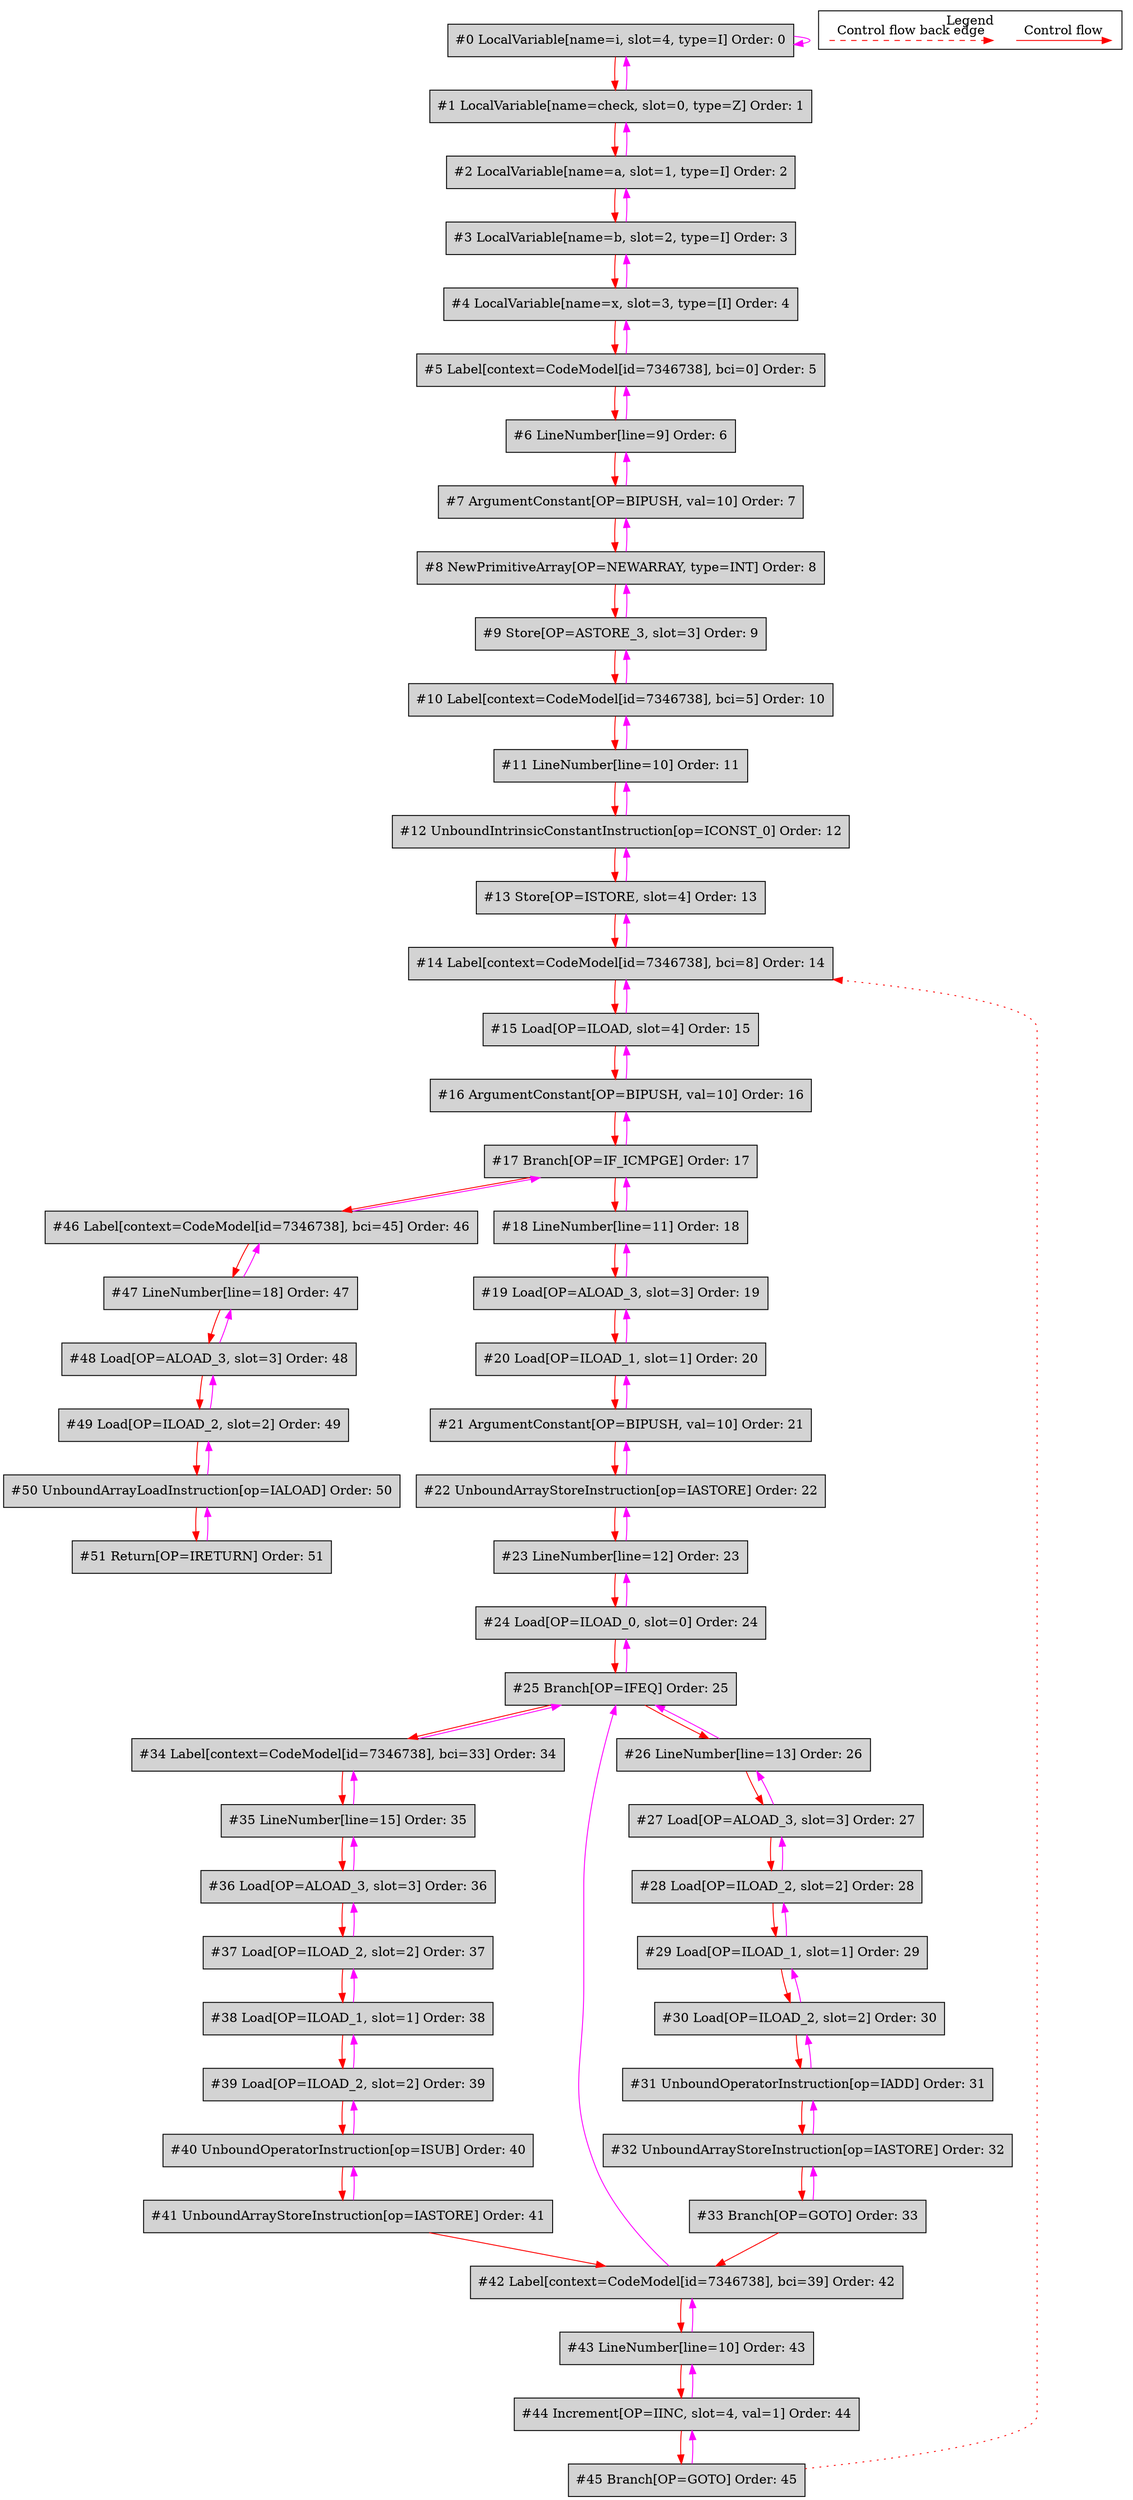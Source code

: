 digraph {
 ordering="in";
 node0[label="#0 LocalVariable[name=i, slot=4, type=I] Order: 0", shape=box, fillcolor=lightgrey, style=filled];
 node1[label="#1 LocalVariable[name=check, slot=0, type=Z] Order: 1", shape=box, fillcolor=lightgrey, style=filled];
 node2[label="#2 LocalVariable[name=a, slot=1, type=I] Order: 2", shape=box, fillcolor=lightgrey, style=filled];
 node3[label="#3 LocalVariable[name=b, slot=2, type=I] Order: 3", shape=box, fillcolor=lightgrey, style=filled];
 node4[label="#4 LocalVariable[name=x, slot=3, type=[I] Order: 4", shape=box, fillcolor=lightgrey, style=filled];
 node5[label="#5 Label[context=CodeModel[id=7346738], bci=0] Order: 5", shape=box, fillcolor=lightgrey, style=filled];
 node6[label="#6 LineNumber[line=9] Order: 6", shape=box, fillcolor=lightgrey, style=filled];
 node7[label="#7 ArgumentConstant[OP=BIPUSH, val=10] Order: 7", shape=box, fillcolor=lightgrey, style=filled];
 node8[label="#8 NewPrimitiveArray[OP=NEWARRAY, type=INT] Order: 8", shape=box, fillcolor=lightgrey, style=filled];
 node9[label="#9 Store[OP=ASTORE_3, slot=3] Order: 9", shape=box, fillcolor=lightgrey, style=filled];
 node10[label="#10 Label[context=CodeModel[id=7346738], bci=5] Order: 10", shape=box, fillcolor=lightgrey, style=filled];
 node11[label="#11 LineNumber[line=10] Order: 11", shape=box, fillcolor=lightgrey, style=filled];
 node12[label="#12 UnboundIntrinsicConstantInstruction[op=ICONST_0] Order: 12", shape=box, fillcolor=lightgrey, style=filled];
 node13[label="#13 Store[OP=ISTORE, slot=4] Order: 13", shape=box, fillcolor=lightgrey, style=filled];
 node14[label="#14 Label[context=CodeModel[id=7346738], bci=8] Order: 14", shape=box, fillcolor=lightgrey, style=filled];
 node15[label="#15 Load[OP=ILOAD, slot=4] Order: 15", shape=box, fillcolor=lightgrey, style=filled];
 node16[label="#16 ArgumentConstant[OP=BIPUSH, val=10] Order: 16", shape=box, fillcolor=lightgrey, style=filled];
 node17[label="#17 Branch[OP=IF_ICMPGE] Order: 17", shape=box, fillcolor=lightgrey, style=filled];
 node18[label="#18 LineNumber[line=11] Order: 18", shape=box, fillcolor=lightgrey, style=filled];
 node19[label="#19 Load[OP=ALOAD_3, slot=3] Order: 19", shape=box, fillcolor=lightgrey, style=filled];
 node20[label="#20 Load[OP=ILOAD_1, slot=1] Order: 20", shape=box, fillcolor=lightgrey, style=filled];
 node21[label="#21 ArgumentConstant[OP=BIPUSH, val=10] Order: 21", shape=box, fillcolor=lightgrey, style=filled];
 node22[label="#22 UnboundArrayStoreInstruction[op=IASTORE] Order: 22", shape=box, fillcolor=lightgrey, style=filled];
 node23[label="#23 LineNumber[line=12] Order: 23", shape=box, fillcolor=lightgrey, style=filled];
 node24[label="#24 Load[OP=ILOAD_0, slot=0] Order: 24", shape=box, fillcolor=lightgrey, style=filled];
 node25[label="#25 Branch[OP=IFEQ] Order: 25", shape=box, fillcolor=lightgrey, style=filled];
 node26[label="#26 LineNumber[line=13] Order: 26", shape=box, fillcolor=lightgrey, style=filled];
 node27[label="#27 Load[OP=ALOAD_3, slot=3] Order: 27", shape=box, fillcolor=lightgrey, style=filled];
 node28[label="#28 Load[OP=ILOAD_2, slot=2] Order: 28", shape=box, fillcolor=lightgrey, style=filled];
 node29[label="#29 Load[OP=ILOAD_1, slot=1] Order: 29", shape=box, fillcolor=lightgrey, style=filled];
 node30[label="#30 Load[OP=ILOAD_2, slot=2] Order: 30", shape=box, fillcolor=lightgrey, style=filled];
 node31[label="#31 UnboundOperatorInstruction[op=IADD] Order: 31", shape=box, fillcolor=lightgrey, style=filled];
 node32[label="#32 UnboundArrayStoreInstruction[op=IASTORE] Order: 32", shape=box, fillcolor=lightgrey, style=filled];
 node33[label="#33 Branch[OP=GOTO] Order: 33", shape=box, fillcolor=lightgrey, style=filled];
 node34[label="#34 Label[context=CodeModel[id=7346738], bci=33] Order: 34", shape=box, fillcolor=lightgrey, style=filled];
 node35[label="#35 LineNumber[line=15] Order: 35", shape=box, fillcolor=lightgrey, style=filled];
 node36[label="#36 Load[OP=ALOAD_3, slot=3] Order: 36", shape=box, fillcolor=lightgrey, style=filled];
 node37[label="#37 Load[OP=ILOAD_2, slot=2] Order: 37", shape=box, fillcolor=lightgrey, style=filled];
 node38[label="#38 Load[OP=ILOAD_1, slot=1] Order: 38", shape=box, fillcolor=lightgrey, style=filled];
 node39[label="#39 Load[OP=ILOAD_2, slot=2] Order: 39", shape=box, fillcolor=lightgrey, style=filled];
 node40[label="#40 UnboundOperatorInstruction[op=ISUB] Order: 40", shape=box, fillcolor=lightgrey, style=filled];
 node41[label="#41 UnboundArrayStoreInstruction[op=IASTORE] Order: 41", shape=box, fillcolor=lightgrey, style=filled];
 node42[label="#42 Label[context=CodeModel[id=7346738], bci=39] Order: 42", shape=box, fillcolor=lightgrey, style=filled];
 node43[label="#43 LineNumber[line=10] Order: 43", shape=box, fillcolor=lightgrey, style=filled];
 node44[label="#44 Increment[OP=IINC, slot=4, val=1] Order: 44", shape=box, fillcolor=lightgrey, style=filled];
 node45[label="#45 Branch[OP=GOTO] Order: 45", shape=box, fillcolor=lightgrey, style=filled];
 node46[label="#46 Label[context=CodeModel[id=7346738], bci=45] Order: 46", shape=box, fillcolor=lightgrey, style=filled];
 node47[label="#47 LineNumber[line=18] Order: 47", shape=box, fillcolor=lightgrey, style=filled];
 node48[label="#48 Load[OP=ALOAD_3, slot=3] Order: 48", shape=box, fillcolor=lightgrey, style=filled];
 node49[label="#49 Load[OP=ILOAD_2, slot=2] Order: 49", shape=box, fillcolor=lightgrey, style=filled];
 node50[label="#50 UnboundArrayLoadInstruction[op=IALOAD] Order: 50", shape=box, fillcolor=lightgrey, style=filled];
 node51[label="#51 Return[OP=IRETURN] Order: 51", shape=box, fillcolor=lightgrey, style=filled];
 node0 -> node0[color=fuchsia];
 node0 -> node1[color=red];
 node1 -> node0[color=fuchsia];
 node1 -> node2[color=red];
 node2 -> node1[color=fuchsia];
 node2 -> node3[color=red];
 node3 -> node2[color=fuchsia];
 node3 -> node4[color=red];
 node4 -> node3[color=fuchsia];
 node4 -> node5[color=red];
 node5 -> node4[color=fuchsia];
 node5 -> node6[color=red];
 node6 -> node5[color=fuchsia];
 node6 -> node7[color=red];
 node7 -> node6[color=fuchsia];
 node7 -> node8[color=red];
 node8 -> node7[color=fuchsia];
 node8 -> node9[color=red];
 node9 -> node8[color=fuchsia];
 node9 -> node10[color=red];
 node10 -> node9[color=fuchsia];
 node10 -> node11[color=red];
 node11 -> node10[color=fuchsia];
 node11 -> node12[color=red];
 node12 -> node11[color=fuchsia];
 node12 -> node13[color=red];
 node13 -> node12[color=fuchsia];
 node13 -> node14[color=red];
 node45 -> node14[color=red, style=dotted];
 node14 -> node13[color=fuchsia];
 node14 -> node15[color=red];
 node15 -> node14[color=fuchsia];
 node15 -> node16[color=red];
 node16 -> node15[color=fuchsia];
 node16 -> node17[color=red];
 node17 -> node16[color=fuchsia];
 node17 -> node18[color=red];
 node18 -> node17[color=fuchsia];
 node18 -> node19[color=red];
 node19 -> node18[color=fuchsia];
 node19 -> node20[color=red];
 node20 -> node19[color=fuchsia];
 node20 -> node21[color=red];
 node21 -> node20[color=fuchsia];
 node21 -> node22[color=red];
 node22 -> node21[color=fuchsia];
 node22 -> node23[color=red];
 node23 -> node22[color=fuchsia];
 node23 -> node24[color=red];
 node24 -> node23[color=fuchsia];
 node24 -> node25[color=red];
 node25 -> node24[color=fuchsia];
 node25 -> node26[color=red];
 node26 -> node25[color=fuchsia];
 node26 -> node27[color=red];
 node27 -> node26[color=fuchsia];
 node27 -> node28[color=red];
 node28 -> node27[color=fuchsia];
 node28 -> node29[color=red];
 node29 -> node28[color=fuchsia];
 node29 -> node30[color=red];
 node30 -> node29[color=fuchsia];
 node30 -> node31[color=red];
 node31 -> node30[color=fuchsia];
 node31 -> node32[color=red];
 node32 -> node31[color=fuchsia];
 node32 -> node33[color=red];
 node33 -> node32[color=fuchsia];
 node25 -> node34[color=red];
 node34 -> node25[color=fuchsia];
 node34 -> node35[color=red];
 node35 -> node34[color=fuchsia];
 node35 -> node36[color=red];
 node36 -> node35[color=fuchsia];
 node36 -> node37[color=red];
 node37 -> node36[color=fuchsia];
 node37 -> node38[color=red];
 node38 -> node37[color=fuchsia];
 node38 -> node39[color=red];
 node39 -> node38[color=fuchsia];
 node39 -> node40[color=red];
 node40 -> node39[color=fuchsia];
 node40 -> node41[color=red];
 node41 -> node40[color=fuchsia];
 node33 -> node42[color=red];
 node41 -> node42[color=red];
 node42 -> node25[color=fuchsia];
 node42 -> node43[color=red];
 node43 -> node42[color=fuchsia];
 node43 -> node44[color=red];
 node44 -> node43[color=fuchsia];
 node44 -> node45[color=red];
 node45 -> node44[color=fuchsia];
 node17 -> node46[color=red];
 node46 -> node17[color=fuchsia];
 node46 -> node47[color=red];
 node47 -> node46[color=fuchsia];
 node47 -> node48[color=red];
 node48 -> node47[color=fuchsia];
 node48 -> node49[color=red];
 node49 -> node48[color=fuchsia];
 node49 -> node50[color=red];
 node50 -> node49[color=fuchsia];
 node50 -> node51[color=red];
 node51 -> node50[color=fuchsia];
 subgraph cluster_000 {
  label = "Legend";
  node [shape=point]
  {
   rank=same;
   c0 [style = invis];
   c1 [style = invis];
   c2 [style = invis];
   c3 [style = invis];
  }
  c0 -> c1 [label="Control flow", style=solid, color=red]
  c2 -> c3 [label="Control flow back edge", style=dashed, color=red]
 }

}
